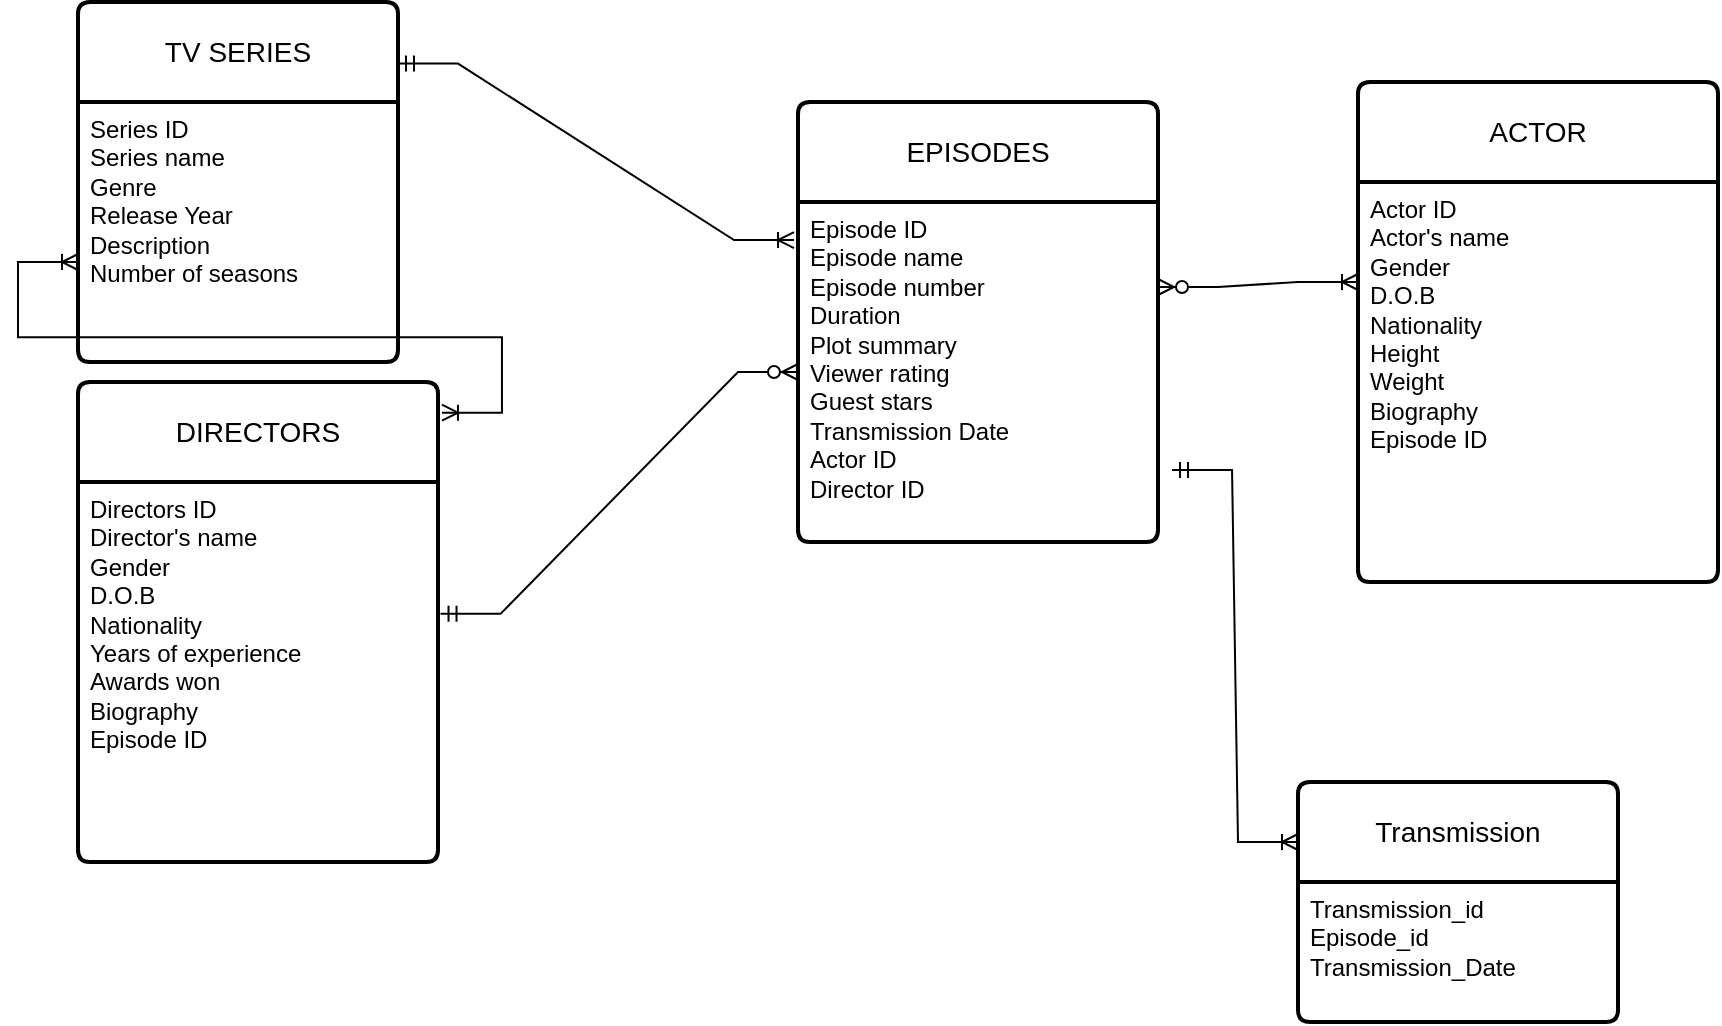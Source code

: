 <mxfile version="23.1.5" type="device">
  <diagram name="Page-1" id="VKkNoMPAgN4xQ-Vmbln4">
    <mxGraphModel dx="864" dy="516" grid="1" gridSize="10" guides="1" tooltips="1" connect="1" arrows="1" fold="1" page="1" pageScale="1" pageWidth="1100" pageHeight="1700" math="0" shadow="0">
      <root>
        <object label="" id="0">
          <mxCell />
        </object>
        <mxCell id="1" parent="0" />
        <mxCell id="YG-Z12xjU9guvom_NeQO-3" value="TV SERIES" style="swimlane;childLayout=stackLayout;horizontal=1;startSize=50;horizontalStack=0;rounded=1;fontSize=14;fontStyle=0;strokeWidth=2;resizeParent=0;resizeLast=1;shadow=0;dashed=0;align=center;arcSize=4;whiteSpace=wrap;html=1;" parent="1" vertex="1">
          <mxGeometry x="170" y="100" width="160" height="180" as="geometry" />
        </mxCell>
        <mxCell id="YG-Z12xjU9guvom_NeQO-4" value="Series ID&lt;br&gt;Series name&lt;br&gt;Genre&lt;br&gt;Release Year&lt;br&gt;Description&lt;br&gt;Number of seasons" style="align=left;strokeColor=none;fillColor=none;spacingLeft=4;fontSize=12;verticalAlign=top;resizable=0;rotatable=0;part=1;html=1;" parent="YG-Z12xjU9guvom_NeQO-3" vertex="1">
          <mxGeometry y="50" width="160" height="130" as="geometry" />
        </mxCell>
        <mxCell id="YG-Z12xjU9guvom_NeQO-6" value="EPISODES" style="swimlane;childLayout=stackLayout;horizontal=1;startSize=50;horizontalStack=0;rounded=1;fontSize=14;fontStyle=0;strokeWidth=2;resizeParent=0;resizeLast=1;shadow=0;dashed=0;align=center;arcSize=4;whiteSpace=wrap;html=1;" parent="1" vertex="1">
          <mxGeometry x="530" y="150" width="180" height="220" as="geometry" />
        </mxCell>
        <mxCell id="YG-Z12xjU9guvom_NeQO-7" value="Episode ID&lt;br&gt;Episode name&lt;br&gt;Episode number&lt;br&gt;Duration&lt;br&gt;Plot summary&lt;br&gt;Viewer rating&lt;br&gt;Guest stars&lt;br&gt;Transmission Date&lt;br&gt;Actor ID&lt;br&gt;Director ID&lt;div&gt;&lt;br/&gt;&lt;/div&gt;" style="align=left;strokeColor=none;fillColor=none;spacingLeft=4;fontSize=12;verticalAlign=top;resizable=0;rotatable=0;part=1;html=1;" parent="YG-Z12xjU9guvom_NeQO-6" vertex="1">
          <mxGeometry y="50" width="180" height="170" as="geometry" />
        </mxCell>
        <mxCell id="YG-Z12xjU9guvom_NeQO-11" value="DIRECTORS" style="swimlane;childLayout=stackLayout;horizontal=1;startSize=50;horizontalStack=0;rounded=1;fontSize=14;fontStyle=0;strokeWidth=2;resizeParent=0;resizeLast=1;shadow=0;dashed=0;align=center;arcSize=4;whiteSpace=wrap;html=1;" parent="1" vertex="1">
          <mxGeometry x="170" y="290" width="180" height="240" as="geometry" />
        </mxCell>
        <mxCell id="YG-Z12xjU9guvom_NeQO-12" value="Directors ID&lt;br&gt;Director&#39;s name&lt;br&gt;Gender&lt;br&gt;D.O.B&lt;br&gt;Nationality&lt;br&gt;Years of experience&lt;br&gt;Awards won&lt;br&gt;Biography&lt;br&gt;Episode ID&lt;div&gt;&lt;br/&gt;&lt;/div&gt;" style="align=left;strokeColor=none;fillColor=none;spacingLeft=4;fontSize=12;verticalAlign=top;resizable=0;rotatable=0;part=1;html=1;" parent="YG-Z12xjU9guvom_NeQO-11" vertex="1">
          <mxGeometry y="50" width="180" height="190" as="geometry" />
        </mxCell>
        <mxCell id="YG-Z12xjU9guvom_NeQO-16" value="" style="edgeStyle=entityRelationEdgeStyle;fontSize=12;html=1;endArrow=ERoneToMany;startArrow=ERmandOne;rounded=0;exitX=1.016;exitY=0.171;exitDx=0;exitDy=0;exitPerimeter=0;entryX=-0.011;entryY=0.112;entryDx=0;entryDy=0;entryPerimeter=0;" parent="1" edge="1" target="YG-Z12xjU9guvom_NeQO-7">
          <mxGeometry width="100" height="100" relative="1" as="geometry">
            <mxPoint x="330.0" y="130.78" as="sourcePoint" />
            <mxPoint x="507.44" y="300" as="targetPoint" />
            <Array as="points">
              <mxPoint x="317.44" y="131" />
              <mxPoint x="590" y="250" />
              <mxPoint x="520" y="210" />
              <mxPoint x="520" y="190" />
              <mxPoint x="530" y="250" />
            </Array>
          </mxGeometry>
        </mxCell>
        <mxCell id="YG-Z12xjU9guvom_NeQO-9" value="ACTOR" style="swimlane;childLayout=stackLayout;horizontal=1;startSize=50;horizontalStack=0;rounded=1;fontSize=14;fontStyle=0;strokeWidth=2;resizeParent=0;resizeLast=1;shadow=0;dashed=0;align=center;arcSize=4;whiteSpace=wrap;html=1;" parent="1" vertex="1">
          <mxGeometry x="810" y="140" width="180" height="250" as="geometry" />
        </mxCell>
        <mxCell id="YG-Z12xjU9guvom_NeQO-10" value="Actor ID&lt;br&gt;Actor&#39;s name&lt;br&gt;Gender&lt;br&gt;D.O.B&lt;br&gt;Nationality&lt;br&gt;Height&lt;br&gt;Weight&lt;br&gt;Biography&lt;br&gt;Episode ID&lt;div&gt;&lt;br/&gt;&lt;/div&gt;" style="align=left;strokeColor=none;fillColor=none;spacingLeft=4;fontSize=12;verticalAlign=top;resizable=0;rotatable=0;part=1;html=1;" parent="YG-Z12xjU9guvom_NeQO-9" vertex="1">
          <mxGeometry y="50" width="180" height="200" as="geometry" />
        </mxCell>
        <mxCell id="YG-Z12xjU9guvom_NeQO-24" value="" style="edgeStyle=entityRelationEdgeStyle;fontSize=12;html=1;endArrow=ERoneToMany;startArrow=ERzeroToMany;rounded=0;exitX=1;exitY=0.25;exitDx=0;exitDy=0;entryX=0;entryY=0.25;entryDx=0;entryDy=0;" parent="1" source="YG-Z12xjU9guvom_NeQO-7" target="YG-Z12xjU9guvom_NeQO-10" edge="1">
          <mxGeometry width="100" height="100" relative="1" as="geometry">
            <mxPoint x="1020" y="280" as="sourcePoint" />
            <mxPoint x="830" y="480" as="targetPoint" />
          </mxGeometry>
        </mxCell>
        <mxCell id="1w3JbAY_f5RtESQ2giym-1" value="" style="edgeStyle=entityRelationEdgeStyle;fontSize=12;html=1;endArrow=ERzeroToMany;startArrow=ERmandOne;rounded=0;exitX=1.007;exitY=0.347;exitDx=0;exitDy=0;exitPerimeter=0;entryX=0;entryY=0.5;entryDx=0;entryDy=0;" parent="1" source="YG-Z12xjU9guvom_NeQO-12" edge="1" target="YG-Z12xjU9guvom_NeQO-7">
          <mxGeometry width="100" height="100" relative="1" as="geometry">
            <mxPoint x="410" y="540" as="sourcePoint" />
            <mxPoint x="510" y="350" as="targetPoint" />
            <Array as="points">
              <mxPoint x="430" y="470" />
            </Array>
          </mxGeometry>
        </mxCell>
        <mxCell id="1w3JbAY_f5RtESQ2giym-5" value="Transmission" style="swimlane;childLayout=stackLayout;horizontal=1;startSize=50;horizontalStack=0;rounded=1;fontSize=14;fontStyle=0;strokeWidth=2;resizeParent=0;resizeLast=1;shadow=0;dashed=0;align=center;arcSize=4;whiteSpace=wrap;html=1;" parent="1" vertex="1">
          <mxGeometry x="780" y="490" width="160" height="120" as="geometry" />
        </mxCell>
        <mxCell id="1w3JbAY_f5RtESQ2giym-6" value="Transmission_id&lt;br&gt;Episode_id&lt;br&gt;Transmission_Date" style="align=left;strokeColor=none;fillColor=none;spacingLeft=4;fontSize=12;verticalAlign=top;resizable=0;rotatable=0;part=1;html=1;" parent="1w3JbAY_f5RtESQ2giym-5" vertex="1">
          <mxGeometry y="50" width="160" height="70" as="geometry" />
        </mxCell>
        <mxCell id="1w3JbAY_f5RtESQ2giym-7" value="" style="edgeStyle=entityRelationEdgeStyle;fontSize=12;html=1;endArrow=ERoneToMany;startArrow=ERoneToMany;rounded=0;exitX=1.011;exitY=0.064;exitDx=0;exitDy=0;exitPerimeter=0;" parent="1" source="YG-Z12xjU9guvom_NeQO-11" edge="1">
          <mxGeometry width="100" height="100" relative="1" as="geometry">
            <mxPoint x="70" y="330" as="sourcePoint" />
            <mxPoint x="170" y="230" as="targetPoint" />
          </mxGeometry>
        </mxCell>
        <mxCell id="1w3JbAY_f5RtESQ2giym-8" value="" style="edgeStyle=entityRelationEdgeStyle;fontSize=12;html=1;endArrow=ERoneToMany;startArrow=ERmandOne;rounded=0;entryX=0;entryY=0.25;entryDx=0;entryDy=0;exitX=1.039;exitY=0.788;exitDx=0;exitDy=0;exitPerimeter=0;" parent="1" target="1w3JbAY_f5RtESQ2giym-5" edge="1" source="YG-Z12xjU9guvom_NeQO-7">
          <mxGeometry width="100" height="100" relative="1" as="geometry">
            <mxPoint x="690" y="460" as="sourcePoint" />
            <mxPoint x="790" y="360" as="targetPoint" />
          </mxGeometry>
        </mxCell>
      </root>
    </mxGraphModel>
  </diagram>
</mxfile>
